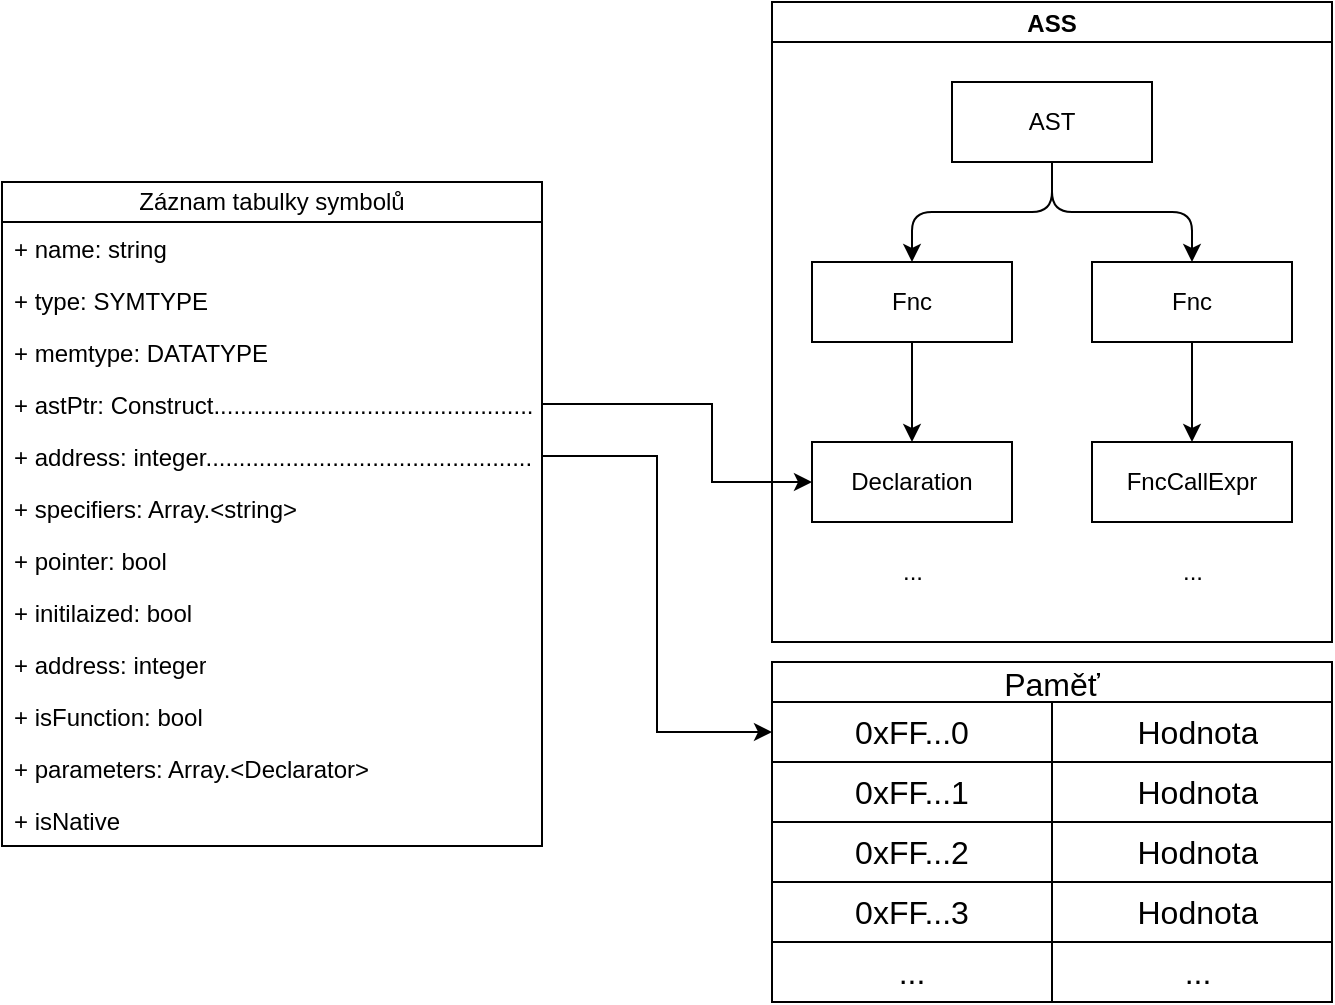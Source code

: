 <mxfile version="26.0.4">
  <diagram name="Page-1" id="XYQkKsihJBjsXPHgjF4x">
    <mxGraphModel dx="1358" dy="790" grid="1" gridSize="10" guides="1" tooltips="1" connect="1" arrows="1" fold="1" page="1" pageScale="1" pageWidth="850" pageHeight="1100" math="0" shadow="0">
      <root>
        <mxCell id="0" />
        <mxCell id="1" parent="0" />
        <mxCell id="xCc3_L-A9pCLq1W7wzTQ-5" value="ASS" style="swimlane;startSize=20;horizontal=1;childLayout=treeLayout;horizontalTree=0;sortEdges=1;resizable=0;containerType=tree;fontSize=12;" vertex="1" parent="1">
          <mxGeometry x="478" y="300" width="280" height="320" as="geometry" />
        </mxCell>
        <mxCell id="xCc3_L-A9pCLq1W7wzTQ-6" value="AST" style="whiteSpace=wrap;html=1;" vertex="1" parent="xCc3_L-A9pCLq1W7wzTQ-5">
          <mxGeometry x="90" y="40" width="100" height="40" as="geometry" />
        </mxCell>
        <mxCell id="xCc3_L-A9pCLq1W7wzTQ-13" style="edgeStyle=orthogonalEdgeStyle;rounded=0;orthogonalLoop=1;jettySize=auto;html=1;" edge="1" parent="xCc3_L-A9pCLq1W7wzTQ-5" source="xCc3_L-A9pCLq1W7wzTQ-7" target="xCc3_L-A9pCLq1W7wzTQ-12">
          <mxGeometry relative="1" as="geometry" />
        </mxCell>
        <mxCell id="xCc3_L-A9pCLq1W7wzTQ-7" value="Fnc" style="whiteSpace=wrap;html=1;" vertex="1" parent="xCc3_L-A9pCLq1W7wzTQ-5">
          <mxGeometry x="20" y="130" width="100" height="40" as="geometry" />
        </mxCell>
        <mxCell id="xCc3_L-A9pCLq1W7wzTQ-8" value="" style="edgeStyle=elbowEdgeStyle;elbow=vertical;html=1;rounded=1;curved=0;sourcePerimeterSpacing=0;targetPerimeterSpacing=0;startSize=6;endSize=6;" edge="1" parent="xCc3_L-A9pCLq1W7wzTQ-5" source="xCc3_L-A9pCLq1W7wzTQ-6" target="xCc3_L-A9pCLq1W7wzTQ-7">
          <mxGeometry relative="1" as="geometry" />
        </mxCell>
        <mxCell id="xCc3_L-A9pCLq1W7wzTQ-15" style="edgeStyle=orthogonalEdgeStyle;rounded=0;orthogonalLoop=1;jettySize=auto;html=1;" edge="1" parent="xCc3_L-A9pCLq1W7wzTQ-5" source="xCc3_L-A9pCLq1W7wzTQ-9" target="xCc3_L-A9pCLq1W7wzTQ-14">
          <mxGeometry relative="1" as="geometry" />
        </mxCell>
        <mxCell id="xCc3_L-A9pCLq1W7wzTQ-9" value="Fnc" style="whiteSpace=wrap;html=1;" vertex="1" parent="xCc3_L-A9pCLq1W7wzTQ-5">
          <mxGeometry x="160" y="130" width="100" height="40" as="geometry" />
        </mxCell>
        <mxCell id="xCc3_L-A9pCLq1W7wzTQ-10" value="" style="edgeStyle=elbowEdgeStyle;elbow=vertical;html=1;rounded=1;curved=0;sourcePerimeterSpacing=0;targetPerimeterSpacing=0;startSize=6;endSize=6;" edge="1" parent="xCc3_L-A9pCLq1W7wzTQ-5" source="xCc3_L-A9pCLq1W7wzTQ-6" target="xCc3_L-A9pCLq1W7wzTQ-9">
          <mxGeometry relative="1" as="geometry" />
        </mxCell>
        <mxCell id="xCc3_L-A9pCLq1W7wzTQ-12" value="Declaration" style="whiteSpace=wrap;html=1;" vertex="1" parent="xCc3_L-A9pCLq1W7wzTQ-5">
          <mxGeometry x="20" y="220" width="100" height="40" as="geometry" />
        </mxCell>
        <mxCell id="xCc3_L-A9pCLq1W7wzTQ-14" value="FncCallExpr" style="whiteSpace=wrap;html=1;" vertex="1" parent="xCc3_L-A9pCLq1W7wzTQ-5">
          <mxGeometry x="160" y="220" width="100" height="40" as="geometry" />
        </mxCell>
        <mxCell id="xCc3_L-A9pCLq1W7wzTQ-16" value="..." style="text;html=1;align=center;verticalAlign=middle;resizable=0;points=[];autosize=1;strokeColor=none;fillColor=none;" vertex="1" parent="xCc3_L-A9pCLq1W7wzTQ-5">
          <mxGeometry x="55" y="270" width="30" height="30" as="geometry" />
        </mxCell>
        <mxCell id="xCc3_L-A9pCLq1W7wzTQ-17" value="..." style="text;html=1;align=center;verticalAlign=middle;resizable=0;points=[];autosize=1;strokeColor=none;fillColor=none;" vertex="1" parent="xCc3_L-A9pCLq1W7wzTQ-5">
          <mxGeometry x="195" y="270" width="30" height="30" as="geometry" />
        </mxCell>
        <mxCell id="xCc3_L-A9pCLq1W7wzTQ-18" value="Paměť" style="shape=table;startSize=20;container=1;collapsible=0;childLayout=tableLayout;fixedRows=1;rowLines=0;fontStyle=0;strokeColor=default;fontSize=16;" vertex="1" parent="1">
          <mxGeometry x="478" y="630" width="280" height="170" as="geometry" />
        </mxCell>
        <mxCell id="xCc3_L-A9pCLq1W7wzTQ-19" value="" style="shape=tableRow;horizontal=0;startSize=0;swimlaneHead=0;swimlaneBody=0;top=0;left=0;bottom=0;right=0;collapsible=0;dropTarget=0;fillColor=none;points=[[0,0.5],[1,0.5]];portConstraint=eastwest;strokeColor=inherit;fontSize=16;" vertex="1" parent="xCc3_L-A9pCLq1W7wzTQ-18">
          <mxGeometry y="20" width="280" height="30" as="geometry" />
        </mxCell>
        <mxCell id="xCc3_L-A9pCLq1W7wzTQ-20" value="0xFF...0" style="shape=partialRectangle;html=1;whiteSpace=wrap;connectable=0;fillColor=none;top=0;left=0;bottom=1;right=0;overflow=hidden;pointerEvents=1;strokeColor=inherit;fontSize=16;strokeWidth=1;perimeterSpacing=0;gradientColor=none;labelBorderColor=none;labelBackgroundColor=none;textShadow=0;fontStyle=0" vertex="1" parent="xCc3_L-A9pCLq1W7wzTQ-19">
          <mxGeometry width="140" height="30" as="geometry">
            <mxRectangle width="140" height="30" as="alternateBounds" />
          </mxGeometry>
        </mxCell>
        <mxCell id="xCc3_L-A9pCLq1W7wzTQ-21" value="Hodnota" style="shape=partialRectangle;html=1;whiteSpace=wrap;connectable=0;fillColor=none;top=0;left=0;bottom=1;right=0;align=center;spacingLeft=6;overflow=hidden;strokeColor=inherit;fontSize=16;strokeWidth=1;perimeterSpacing=0;gradientColor=none;labelBorderColor=none;labelBackgroundColor=none;textShadow=0;fontStyle=0" vertex="1" parent="xCc3_L-A9pCLq1W7wzTQ-19">
          <mxGeometry x="140" width="140" height="30" as="geometry">
            <mxRectangle width="140" height="30" as="alternateBounds" />
          </mxGeometry>
        </mxCell>
        <mxCell id="xCc3_L-A9pCLq1W7wzTQ-22" value="" style="shape=tableRow;horizontal=0;startSize=0;swimlaneHead=0;swimlaneBody=0;top=0;left=0;bottom=0;right=0;collapsible=0;dropTarget=0;fillColor=none;points=[[0,0.5],[1,0.5]];portConstraint=eastwest;strokeColor=inherit;fontSize=16;" vertex="1" parent="xCc3_L-A9pCLq1W7wzTQ-18">
          <mxGeometry y="50" width="280" height="30" as="geometry" />
        </mxCell>
        <mxCell id="xCc3_L-A9pCLq1W7wzTQ-23" value="0xFF...1" style="shape=partialRectangle;html=1;whiteSpace=wrap;connectable=0;fillColor=none;top=0;left=0;bottom=1;right=0;overflow=hidden;strokeColor=inherit;fontSize=16;" vertex="1" parent="xCc3_L-A9pCLq1W7wzTQ-22">
          <mxGeometry width="140" height="30" as="geometry">
            <mxRectangle width="140" height="30" as="alternateBounds" />
          </mxGeometry>
        </mxCell>
        <mxCell id="xCc3_L-A9pCLq1W7wzTQ-24" value="Hodnota" style="shape=partialRectangle;html=1;whiteSpace=wrap;connectable=0;fillColor=none;top=0;left=0;bottom=1;right=0;align=center;spacingLeft=6;overflow=hidden;strokeColor=inherit;fontSize=16;" vertex="1" parent="xCc3_L-A9pCLq1W7wzTQ-22">
          <mxGeometry x="140" width="140" height="30" as="geometry">
            <mxRectangle width="140" height="30" as="alternateBounds" />
          </mxGeometry>
        </mxCell>
        <mxCell id="xCc3_L-A9pCLq1W7wzTQ-25" value="" style="shape=tableRow;horizontal=0;startSize=0;swimlaneHead=0;swimlaneBody=0;top=0;left=0;bottom=0;right=0;collapsible=0;dropTarget=0;fillColor=none;points=[[0,0.5],[1,0.5]];portConstraint=eastwest;strokeColor=inherit;fontSize=16;" vertex="1" parent="xCc3_L-A9pCLq1W7wzTQ-18">
          <mxGeometry y="80" width="280" height="30" as="geometry" />
        </mxCell>
        <mxCell id="xCc3_L-A9pCLq1W7wzTQ-26" value="0xFF...2" style="shape=partialRectangle;html=1;whiteSpace=wrap;connectable=0;fillColor=none;top=0;left=0;bottom=1;right=0;overflow=hidden;strokeColor=inherit;fontSize=16;" vertex="1" parent="xCc3_L-A9pCLq1W7wzTQ-25">
          <mxGeometry width="140" height="30" as="geometry">
            <mxRectangle width="140" height="30" as="alternateBounds" />
          </mxGeometry>
        </mxCell>
        <mxCell id="xCc3_L-A9pCLq1W7wzTQ-27" value="Hodnota" style="shape=partialRectangle;html=1;whiteSpace=wrap;connectable=0;fillColor=none;top=0;left=0;bottom=1;right=0;align=center;spacingLeft=6;overflow=hidden;strokeColor=inherit;fontSize=16;" vertex="1" parent="xCc3_L-A9pCLq1W7wzTQ-25">
          <mxGeometry x="140" width="140" height="30" as="geometry">
            <mxRectangle width="140" height="30" as="alternateBounds" />
          </mxGeometry>
        </mxCell>
        <mxCell id="xCc3_L-A9pCLq1W7wzTQ-28" value="" style="shape=tableRow;horizontal=0;startSize=0;swimlaneHead=0;swimlaneBody=0;top=0;left=0;bottom=0;right=0;collapsible=0;dropTarget=0;fillColor=none;points=[[0,0.5],[1,0.5]];portConstraint=eastwest;strokeColor=inherit;fontSize=16;" vertex="1" parent="xCc3_L-A9pCLq1W7wzTQ-18">
          <mxGeometry y="110" width="280" height="30" as="geometry" />
        </mxCell>
        <mxCell id="xCc3_L-A9pCLq1W7wzTQ-29" value="0xFF...3" style="shape=partialRectangle;html=1;whiteSpace=wrap;connectable=0;fillColor=none;top=0;left=0;bottom=1;right=0;overflow=hidden;strokeColor=inherit;fontSize=16;" vertex="1" parent="xCc3_L-A9pCLq1W7wzTQ-28">
          <mxGeometry width="140" height="30" as="geometry">
            <mxRectangle width="140" height="30" as="alternateBounds" />
          </mxGeometry>
        </mxCell>
        <mxCell id="xCc3_L-A9pCLq1W7wzTQ-30" value="Hodnota" style="shape=partialRectangle;html=1;whiteSpace=wrap;connectable=0;fillColor=none;top=0;left=0;bottom=1;right=0;align=center;spacingLeft=6;overflow=hidden;strokeColor=inherit;fontSize=16;" vertex="1" parent="xCc3_L-A9pCLq1W7wzTQ-28">
          <mxGeometry x="140" width="140" height="30" as="geometry">
            <mxRectangle width="140" height="30" as="alternateBounds" />
          </mxGeometry>
        </mxCell>
        <mxCell id="xCc3_L-A9pCLq1W7wzTQ-56" value="" style="shape=tableRow;horizontal=0;startSize=0;swimlaneHead=0;swimlaneBody=0;top=0;left=0;bottom=0;right=0;collapsible=0;dropTarget=0;fillColor=none;points=[[0,0.5],[1,0.5]];portConstraint=eastwest;strokeColor=inherit;fontSize=16;" vertex="1" parent="xCc3_L-A9pCLq1W7wzTQ-18">
          <mxGeometry y="140" width="280" height="30" as="geometry" />
        </mxCell>
        <mxCell id="xCc3_L-A9pCLq1W7wzTQ-57" value="..." style="shape=partialRectangle;html=1;whiteSpace=wrap;connectable=0;fillColor=none;top=0;left=0;bottom=0;right=0;overflow=hidden;strokeColor=inherit;fontSize=16;" vertex="1" parent="xCc3_L-A9pCLq1W7wzTQ-56">
          <mxGeometry width="140" height="30" as="geometry">
            <mxRectangle width="140" height="30" as="alternateBounds" />
          </mxGeometry>
        </mxCell>
        <mxCell id="xCc3_L-A9pCLq1W7wzTQ-58" value="..." style="shape=partialRectangle;html=1;whiteSpace=wrap;connectable=0;fillColor=none;top=0;left=0;bottom=0;right=0;align=center;spacingLeft=6;overflow=hidden;strokeColor=inherit;fontSize=16;" vertex="1" parent="xCc3_L-A9pCLq1W7wzTQ-56">
          <mxGeometry x="140" width="140" height="30" as="geometry">
            <mxRectangle width="140" height="30" as="alternateBounds" />
          </mxGeometry>
        </mxCell>
        <mxCell id="xCc3_L-A9pCLq1W7wzTQ-31" value="Záznam tabulky symbolů" style="swimlane;fontStyle=0;childLayout=stackLayout;horizontal=1;startSize=20;fillColor=none;horizontalStack=0;resizeParent=1;resizeParentMax=0;resizeLast=0;collapsible=1;marginBottom=0;whiteSpace=wrap;html=1;" vertex="1" parent="1">
          <mxGeometry x="93" y="390" width="270" height="332" as="geometry" />
        </mxCell>
        <mxCell id="xCc3_L-A9pCLq1W7wzTQ-32" value="+ name: string" style="text;strokeColor=none;fillColor=none;align=left;verticalAlign=top;spacingLeft=4;spacingRight=4;overflow=hidden;rotatable=0;points=[[0,0.5],[1,0.5]];portConstraint=eastwest;whiteSpace=wrap;html=1;" vertex="1" parent="xCc3_L-A9pCLq1W7wzTQ-31">
          <mxGeometry y="20" width="270" height="26" as="geometry" />
        </mxCell>
        <mxCell id="xCc3_L-A9pCLq1W7wzTQ-33" value="+ type: SYMTYPE" style="text;strokeColor=none;fillColor=none;align=left;verticalAlign=top;spacingLeft=4;spacingRight=4;overflow=hidden;rotatable=0;points=[[0,0.5],[1,0.5]];portConstraint=eastwest;whiteSpace=wrap;html=1;" vertex="1" parent="xCc3_L-A9pCLq1W7wzTQ-31">
          <mxGeometry y="46" width="270" height="26" as="geometry" />
        </mxCell>
        <mxCell id="xCc3_L-A9pCLq1W7wzTQ-34" value="+ memtype: DATATYPE" style="text;strokeColor=none;fillColor=none;align=left;verticalAlign=top;spacingLeft=4;spacingRight=4;overflow=hidden;rotatable=0;points=[[0,0.5],[1,0.5]];portConstraint=eastwest;whiteSpace=wrap;html=1;" vertex="1" parent="xCc3_L-A9pCLq1W7wzTQ-31">
          <mxGeometry y="72" width="270" height="26" as="geometry" />
        </mxCell>
        <mxCell id="xCc3_L-A9pCLq1W7wzTQ-53" value="+ astPtr: Construct................................................" style="text;strokeColor=none;fillColor=none;align=left;verticalAlign=top;spacingLeft=4;spacingRight=4;overflow=hidden;rotatable=0;points=[[0,0.5],[1,0.5]];portConstraint=eastwest;whiteSpace=wrap;html=1;" vertex="1" parent="xCc3_L-A9pCLq1W7wzTQ-31">
          <mxGeometry y="98" width="270" height="26" as="geometry" />
        </mxCell>
        <mxCell id="xCc3_L-A9pCLq1W7wzTQ-38" value="+ address: integer................................................." style="text;strokeColor=none;fillColor=none;align=left;verticalAlign=top;spacingLeft=4;spacingRight=4;overflow=hidden;rotatable=0;points=[[0,0.5],[1,0.5]];portConstraint=eastwest;whiteSpace=wrap;html=1;" vertex="1" parent="xCc3_L-A9pCLq1W7wzTQ-31">
          <mxGeometry y="124" width="270" height="26" as="geometry" />
        </mxCell>
        <mxCell id="xCc3_L-A9pCLq1W7wzTQ-35" value="+ specifiers: Array.&amp;lt;string&amp;gt;" style="text;strokeColor=none;fillColor=none;align=left;verticalAlign=top;spacingLeft=4;spacingRight=4;overflow=hidden;rotatable=0;points=[[0,0.5],[1,0.5]];portConstraint=eastwest;whiteSpace=wrap;html=1;" vertex="1" parent="xCc3_L-A9pCLq1W7wzTQ-31">
          <mxGeometry y="150" width="270" height="26" as="geometry" />
        </mxCell>
        <mxCell id="xCc3_L-A9pCLq1W7wzTQ-36" value="+ pointer: bool" style="text;strokeColor=none;fillColor=none;align=left;verticalAlign=top;spacingLeft=4;spacingRight=4;overflow=hidden;rotatable=0;points=[[0,0.5],[1,0.5]];portConstraint=eastwest;whiteSpace=wrap;html=1;" vertex="1" parent="xCc3_L-A9pCLq1W7wzTQ-31">
          <mxGeometry y="176" width="270" height="26" as="geometry" />
        </mxCell>
        <mxCell id="xCc3_L-A9pCLq1W7wzTQ-37" value="+ initilaized: bool" style="text;strokeColor=none;fillColor=none;align=left;verticalAlign=top;spacingLeft=4;spacingRight=4;overflow=hidden;rotatable=0;points=[[0,0.5],[1,0.5]];portConstraint=eastwest;whiteSpace=wrap;html=1;" vertex="1" parent="xCc3_L-A9pCLq1W7wzTQ-31">
          <mxGeometry y="202" width="270" height="26" as="geometry" />
        </mxCell>
        <mxCell id="xCc3_L-A9pCLq1W7wzTQ-40" value="+ address: integer" style="text;strokeColor=none;fillColor=none;align=left;verticalAlign=top;spacingLeft=4;spacingRight=4;overflow=hidden;rotatable=0;points=[[0,0.5],[1,0.5]];portConstraint=eastwest;whiteSpace=wrap;html=1;" vertex="1" parent="xCc3_L-A9pCLq1W7wzTQ-31">
          <mxGeometry y="228" width="270" height="26" as="geometry" />
        </mxCell>
        <mxCell id="xCc3_L-A9pCLq1W7wzTQ-52" value="+ isFunction: bool" style="text;strokeColor=none;fillColor=none;align=left;verticalAlign=top;spacingLeft=4;spacingRight=4;overflow=hidden;rotatable=0;points=[[0,0.5],[1,0.5]];portConstraint=eastwest;whiteSpace=wrap;html=1;" vertex="1" parent="xCc3_L-A9pCLq1W7wzTQ-31">
          <mxGeometry y="254" width="270" height="26" as="geometry" />
        </mxCell>
        <mxCell id="xCc3_L-A9pCLq1W7wzTQ-41" value="+ parameters: Array.&amp;lt;Declarator&amp;gt;" style="text;strokeColor=none;fillColor=none;align=left;verticalAlign=top;spacingLeft=4;spacingRight=4;overflow=hidden;rotatable=0;points=[[0,0.5],[1,0.5]];portConstraint=eastwest;whiteSpace=wrap;html=1;" vertex="1" parent="xCc3_L-A9pCLq1W7wzTQ-31">
          <mxGeometry y="280" width="270" height="26" as="geometry" />
        </mxCell>
        <mxCell id="xCc3_L-A9pCLq1W7wzTQ-54" value="+ isNative" style="text;strokeColor=none;fillColor=none;align=left;verticalAlign=top;spacingLeft=4;spacingRight=4;overflow=hidden;rotatable=0;points=[[0,0.5],[1,0.5]];portConstraint=eastwest;whiteSpace=wrap;html=1;" vertex="1" parent="xCc3_L-A9pCLq1W7wzTQ-31">
          <mxGeometry y="306" width="270" height="26" as="geometry" />
        </mxCell>
        <mxCell id="xCc3_L-A9pCLq1W7wzTQ-66" style="edgeStyle=orthogonalEdgeStyle;rounded=0;orthogonalLoop=1;jettySize=auto;html=1;" edge="1" parent="1" source="xCc3_L-A9pCLq1W7wzTQ-53" target="xCc3_L-A9pCLq1W7wzTQ-12">
          <mxGeometry relative="1" as="geometry">
            <Array as="points">
              <mxPoint x="448" y="501" />
              <mxPoint x="448" y="540" />
            </Array>
          </mxGeometry>
        </mxCell>
        <mxCell id="xCc3_L-A9pCLq1W7wzTQ-67" style="edgeStyle=orthogonalEdgeStyle;rounded=0;orthogonalLoop=1;jettySize=auto;html=1;" edge="1" parent="1" source="xCc3_L-A9pCLq1W7wzTQ-38" target="xCc3_L-A9pCLq1W7wzTQ-19">
          <mxGeometry relative="1" as="geometry" />
        </mxCell>
      </root>
    </mxGraphModel>
  </diagram>
</mxfile>
